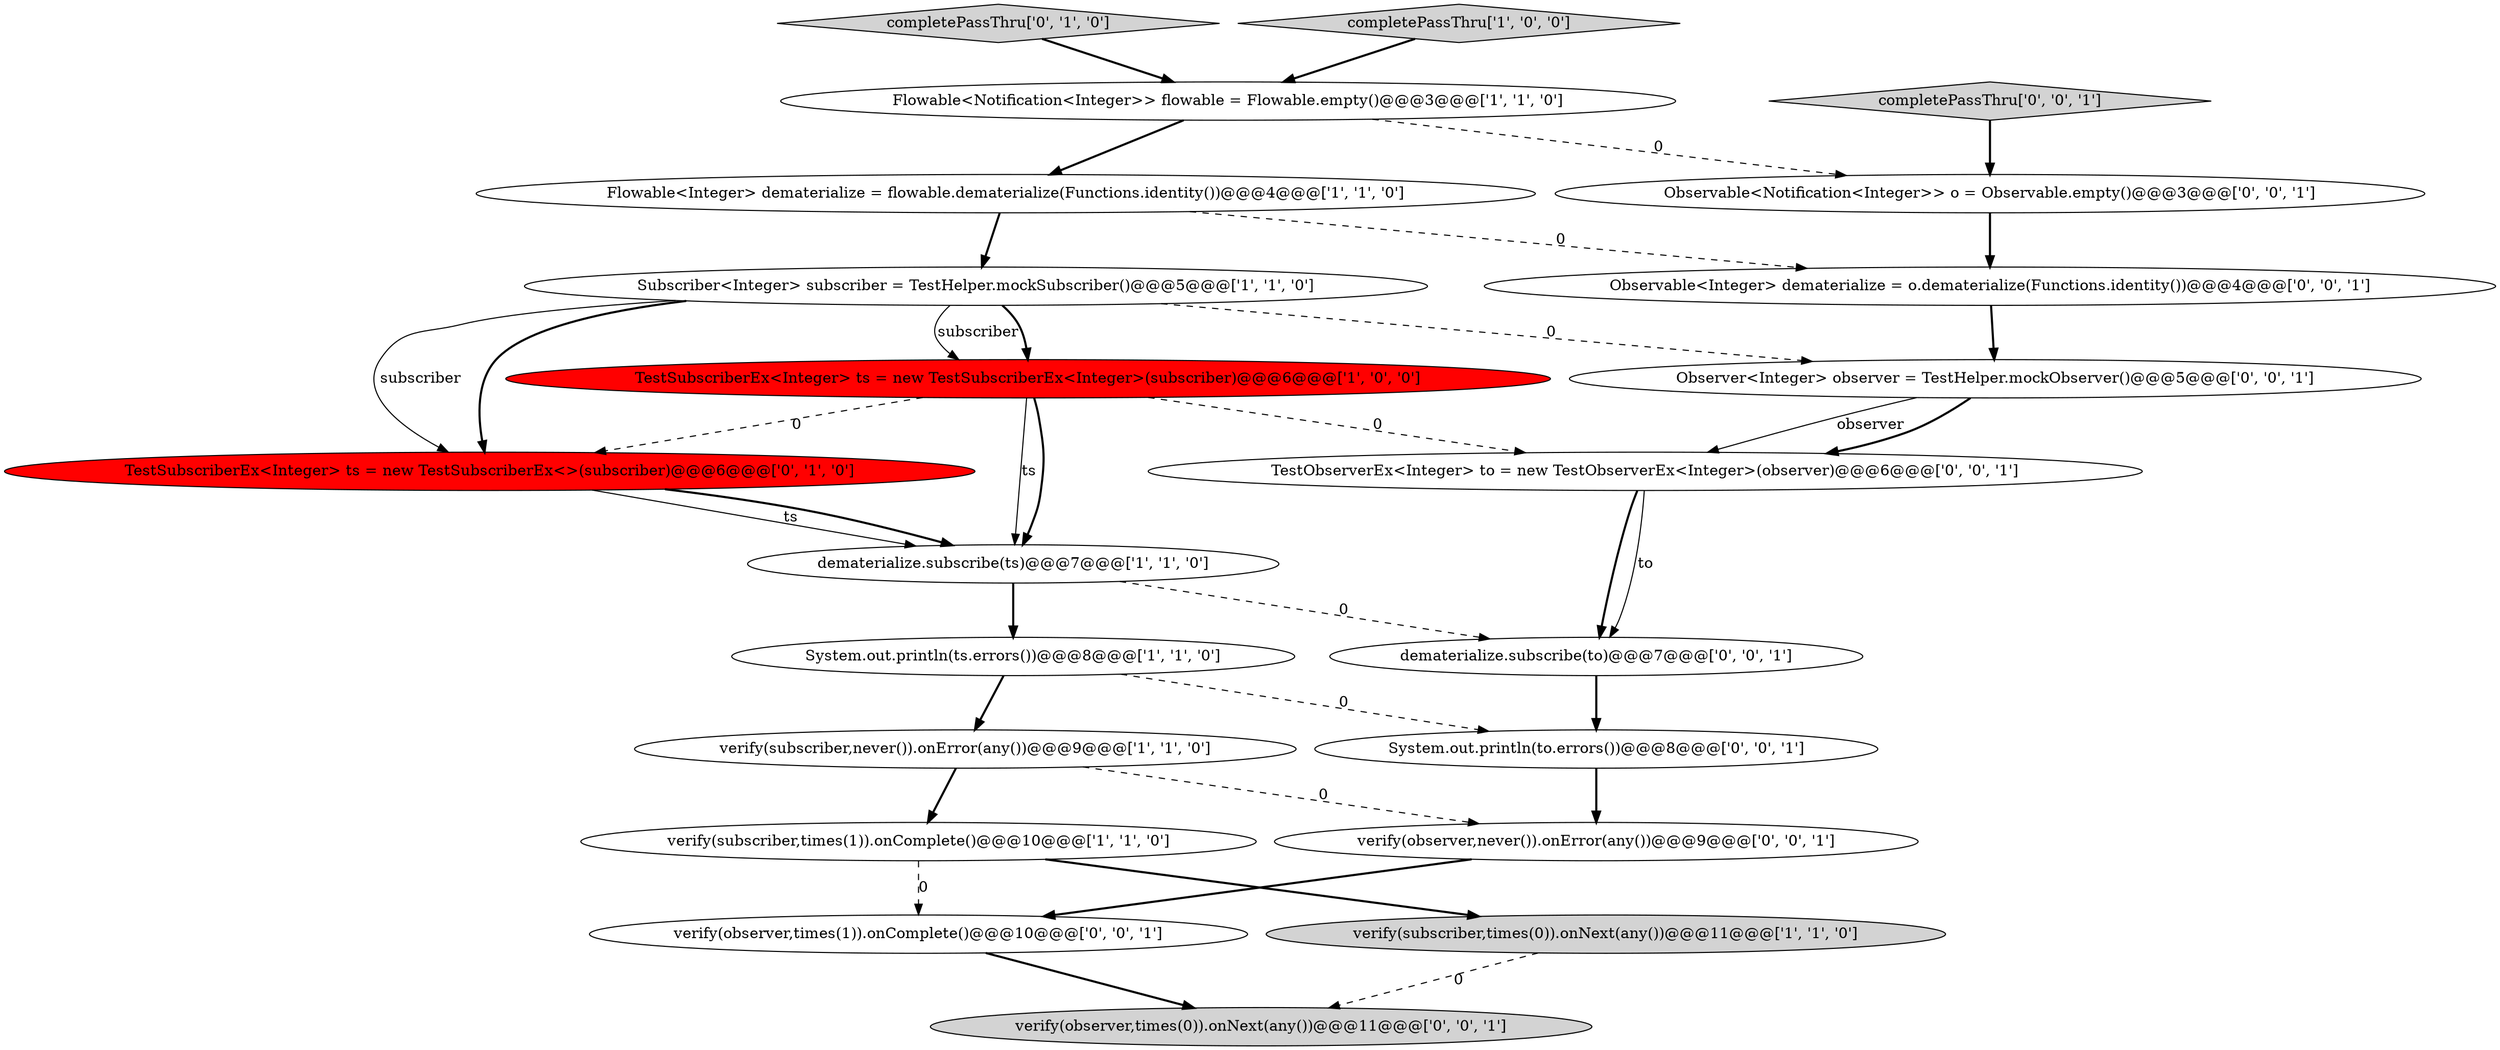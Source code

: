 digraph {
10 [style = filled, label = "TestSubscriberEx<Integer> ts = new TestSubscriberEx<>(subscriber)@@@6@@@['0', '1', '0']", fillcolor = red, shape = ellipse image = "AAA1AAABBB2BBB"];
12 [style = filled, label = "dematerialize.subscribe(to)@@@7@@@['0', '0', '1']", fillcolor = white, shape = ellipse image = "AAA0AAABBB3BBB"];
1 [style = filled, label = "verify(subscriber,times(1)).onComplete()@@@10@@@['1', '1', '0']", fillcolor = white, shape = ellipse image = "AAA0AAABBB1BBB"];
11 [style = filled, label = "completePassThru['0', '1', '0']", fillcolor = lightgray, shape = diamond image = "AAA0AAABBB2BBB"];
0 [style = filled, label = "Subscriber<Integer> subscriber = TestHelper.mockSubscriber()@@@5@@@['1', '1', '0']", fillcolor = white, shape = ellipse image = "AAA0AAABBB1BBB"];
19 [style = filled, label = "TestObserverEx<Integer> to = new TestObserverEx<Integer>(observer)@@@6@@@['0', '0', '1']", fillcolor = white, shape = ellipse image = "AAA0AAABBB3BBB"];
18 [style = filled, label = "Observable<Integer> dematerialize = o.dematerialize(Functions.identity())@@@4@@@['0', '0', '1']", fillcolor = white, shape = ellipse image = "AAA0AAABBB3BBB"];
16 [style = filled, label = "verify(observer,times(0)).onNext(any())@@@11@@@['0', '0', '1']", fillcolor = lightgray, shape = ellipse image = "AAA0AAABBB3BBB"];
3 [style = filled, label = "verify(subscriber,never()).onError(any())@@@9@@@['1', '1', '0']", fillcolor = white, shape = ellipse image = "AAA0AAABBB1BBB"];
4 [style = filled, label = "Flowable<Notification<Integer>> flowable = Flowable.empty()@@@3@@@['1', '1', '0']", fillcolor = white, shape = ellipse image = "AAA0AAABBB1BBB"];
13 [style = filled, label = "Observer<Integer> observer = TestHelper.mockObserver()@@@5@@@['0', '0', '1']", fillcolor = white, shape = ellipse image = "AAA0AAABBB3BBB"];
2 [style = filled, label = "System.out.println(ts.errors())@@@8@@@['1', '1', '0']", fillcolor = white, shape = ellipse image = "AAA0AAABBB1BBB"];
17 [style = filled, label = "verify(observer,times(1)).onComplete()@@@10@@@['0', '0', '1']", fillcolor = white, shape = ellipse image = "AAA0AAABBB3BBB"];
20 [style = filled, label = "System.out.println(to.errors())@@@8@@@['0', '0', '1']", fillcolor = white, shape = ellipse image = "AAA0AAABBB3BBB"];
15 [style = filled, label = "Observable<Notification<Integer>> o = Observable.empty()@@@3@@@['0', '0', '1']", fillcolor = white, shape = ellipse image = "AAA0AAABBB3BBB"];
8 [style = filled, label = "Flowable<Integer> dematerialize = flowable.dematerialize(Functions.identity())@@@4@@@['1', '1', '0']", fillcolor = white, shape = ellipse image = "AAA0AAABBB1BBB"];
9 [style = filled, label = "completePassThru['1', '0', '0']", fillcolor = lightgray, shape = diamond image = "AAA0AAABBB1BBB"];
14 [style = filled, label = "completePassThru['0', '0', '1']", fillcolor = lightgray, shape = diamond image = "AAA0AAABBB3BBB"];
21 [style = filled, label = "verify(observer,never()).onError(any())@@@9@@@['0', '0', '1']", fillcolor = white, shape = ellipse image = "AAA0AAABBB3BBB"];
6 [style = filled, label = "verify(subscriber,times(0)).onNext(any())@@@11@@@['1', '1', '0']", fillcolor = lightgray, shape = ellipse image = "AAA0AAABBB1BBB"];
5 [style = filled, label = "TestSubscriberEx<Integer> ts = new TestSubscriberEx<Integer>(subscriber)@@@6@@@['1', '0', '0']", fillcolor = red, shape = ellipse image = "AAA1AAABBB1BBB"];
7 [style = filled, label = "dematerialize.subscribe(ts)@@@7@@@['1', '1', '0']", fillcolor = white, shape = ellipse image = "AAA0AAABBB1BBB"];
0->10 [style = solid, label="subscriber"];
2->20 [style = dashed, label="0"];
3->1 [style = bold, label=""];
19->12 [style = bold, label=""];
3->21 [style = dashed, label="0"];
9->4 [style = bold, label=""];
2->3 [style = bold, label=""];
11->4 [style = bold, label=""];
19->12 [style = solid, label="to"];
12->20 [style = bold, label=""];
5->7 [style = solid, label="ts"];
0->5 [style = solid, label="subscriber"];
10->7 [style = solid, label="ts"];
13->19 [style = solid, label="observer"];
10->7 [style = bold, label=""];
15->18 [style = bold, label=""];
20->21 [style = bold, label=""];
8->0 [style = bold, label=""];
0->10 [style = bold, label=""];
13->19 [style = bold, label=""];
1->6 [style = bold, label=""];
1->17 [style = dashed, label="0"];
6->16 [style = dashed, label="0"];
5->10 [style = dashed, label="0"];
7->2 [style = bold, label=""];
4->15 [style = dashed, label="0"];
0->13 [style = dashed, label="0"];
18->13 [style = bold, label=""];
7->12 [style = dashed, label="0"];
4->8 [style = bold, label=""];
5->7 [style = bold, label=""];
8->18 [style = dashed, label="0"];
14->15 [style = bold, label=""];
5->19 [style = dashed, label="0"];
21->17 [style = bold, label=""];
17->16 [style = bold, label=""];
0->5 [style = bold, label=""];
}
